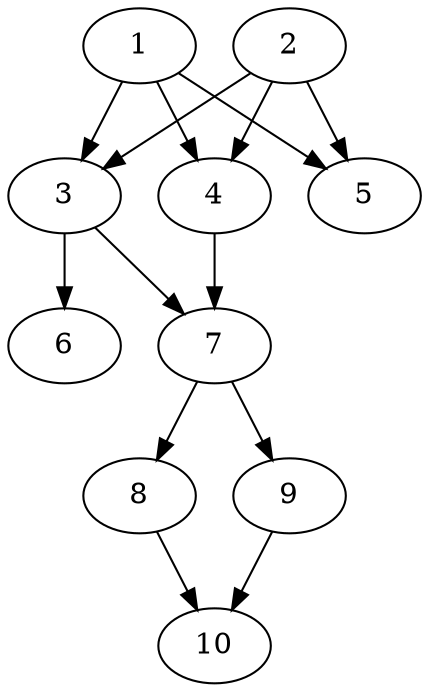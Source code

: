 // DAG automatically generated by daggen at Thu Oct  3 13:58:05 2019
// ./daggen --dot -n 10 --ccr 0.5 --fat 0.5 --regular 0.9 --density 0.7 --mindata 5242880 --maxdata 52428800 
digraph G {
  1 [size="43124736", alpha="0.08", expect_size="21562368"] 
  1 -> 3 [size ="21562368"]
  1 -> 4 [size ="21562368"]
  1 -> 5 [size ="21562368"]
  2 [size="23992320", alpha="0.04", expect_size="11996160"] 
  2 -> 3 [size ="11996160"]
  2 -> 4 [size ="11996160"]
  2 -> 5 [size ="11996160"]
  3 [size="59215872", alpha="0.20", expect_size="29607936"] 
  3 -> 6 [size ="29607936"]
  3 -> 7 [size ="29607936"]
  4 [size="84582400", alpha="0.11", expect_size="42291200"] 
  4 -> 7 [size ="42291200"]
  5 [size="38371328", alpha="0.12", expect_size="19185664"] 
  6 [size="17055744", alpha="0.04", expect_size="8527872"] 
  7 [size="67018752", alpha="0.13", expect_size="33509376"] 
  7 -> 8 [size ="33509376"]
  7 -> 9 [size ="33509376"]
  8 [size="37953536", alpha="0.08", expect_size="18976768"] 
  8 -> 10 [size ="18976768"]
  9 [size="75390976", alpha="0.12", expect_size="37695488"] 
  9 -> 10 [size ="37695488"]
  10 [size="70422528", alpha="0.19", expect_size="35211264"] 
}
